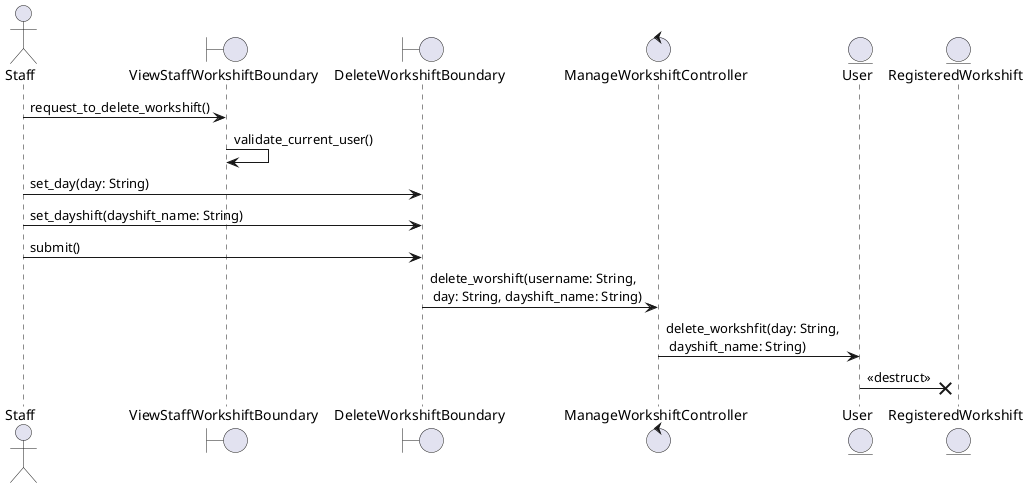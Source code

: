 @startuml

actor Staff as A
boundary ViewStaffWorkshiftBoundary as B1
boundary DeleteWorkshiftBoundary as B2
control ManageWorkshiftController as C
entity User as E3
entity RegisteredWorkshift as E2

A -> B1: request_to_delete_workshift()
B1 -> B1: validate_current_user()
A -> B2: set_day(day: String)
A -> B2: set_dayshift(dayshift_name: String)
A -> B2: submit()
B2 -> C: delete_worshift(username: String, \n day: String, dayshift_name: String)
C -> E3: delete_workshfit(day: String, \n dayshift_name: String)
E3 ->x E2: <<destruct>>


@enduml
